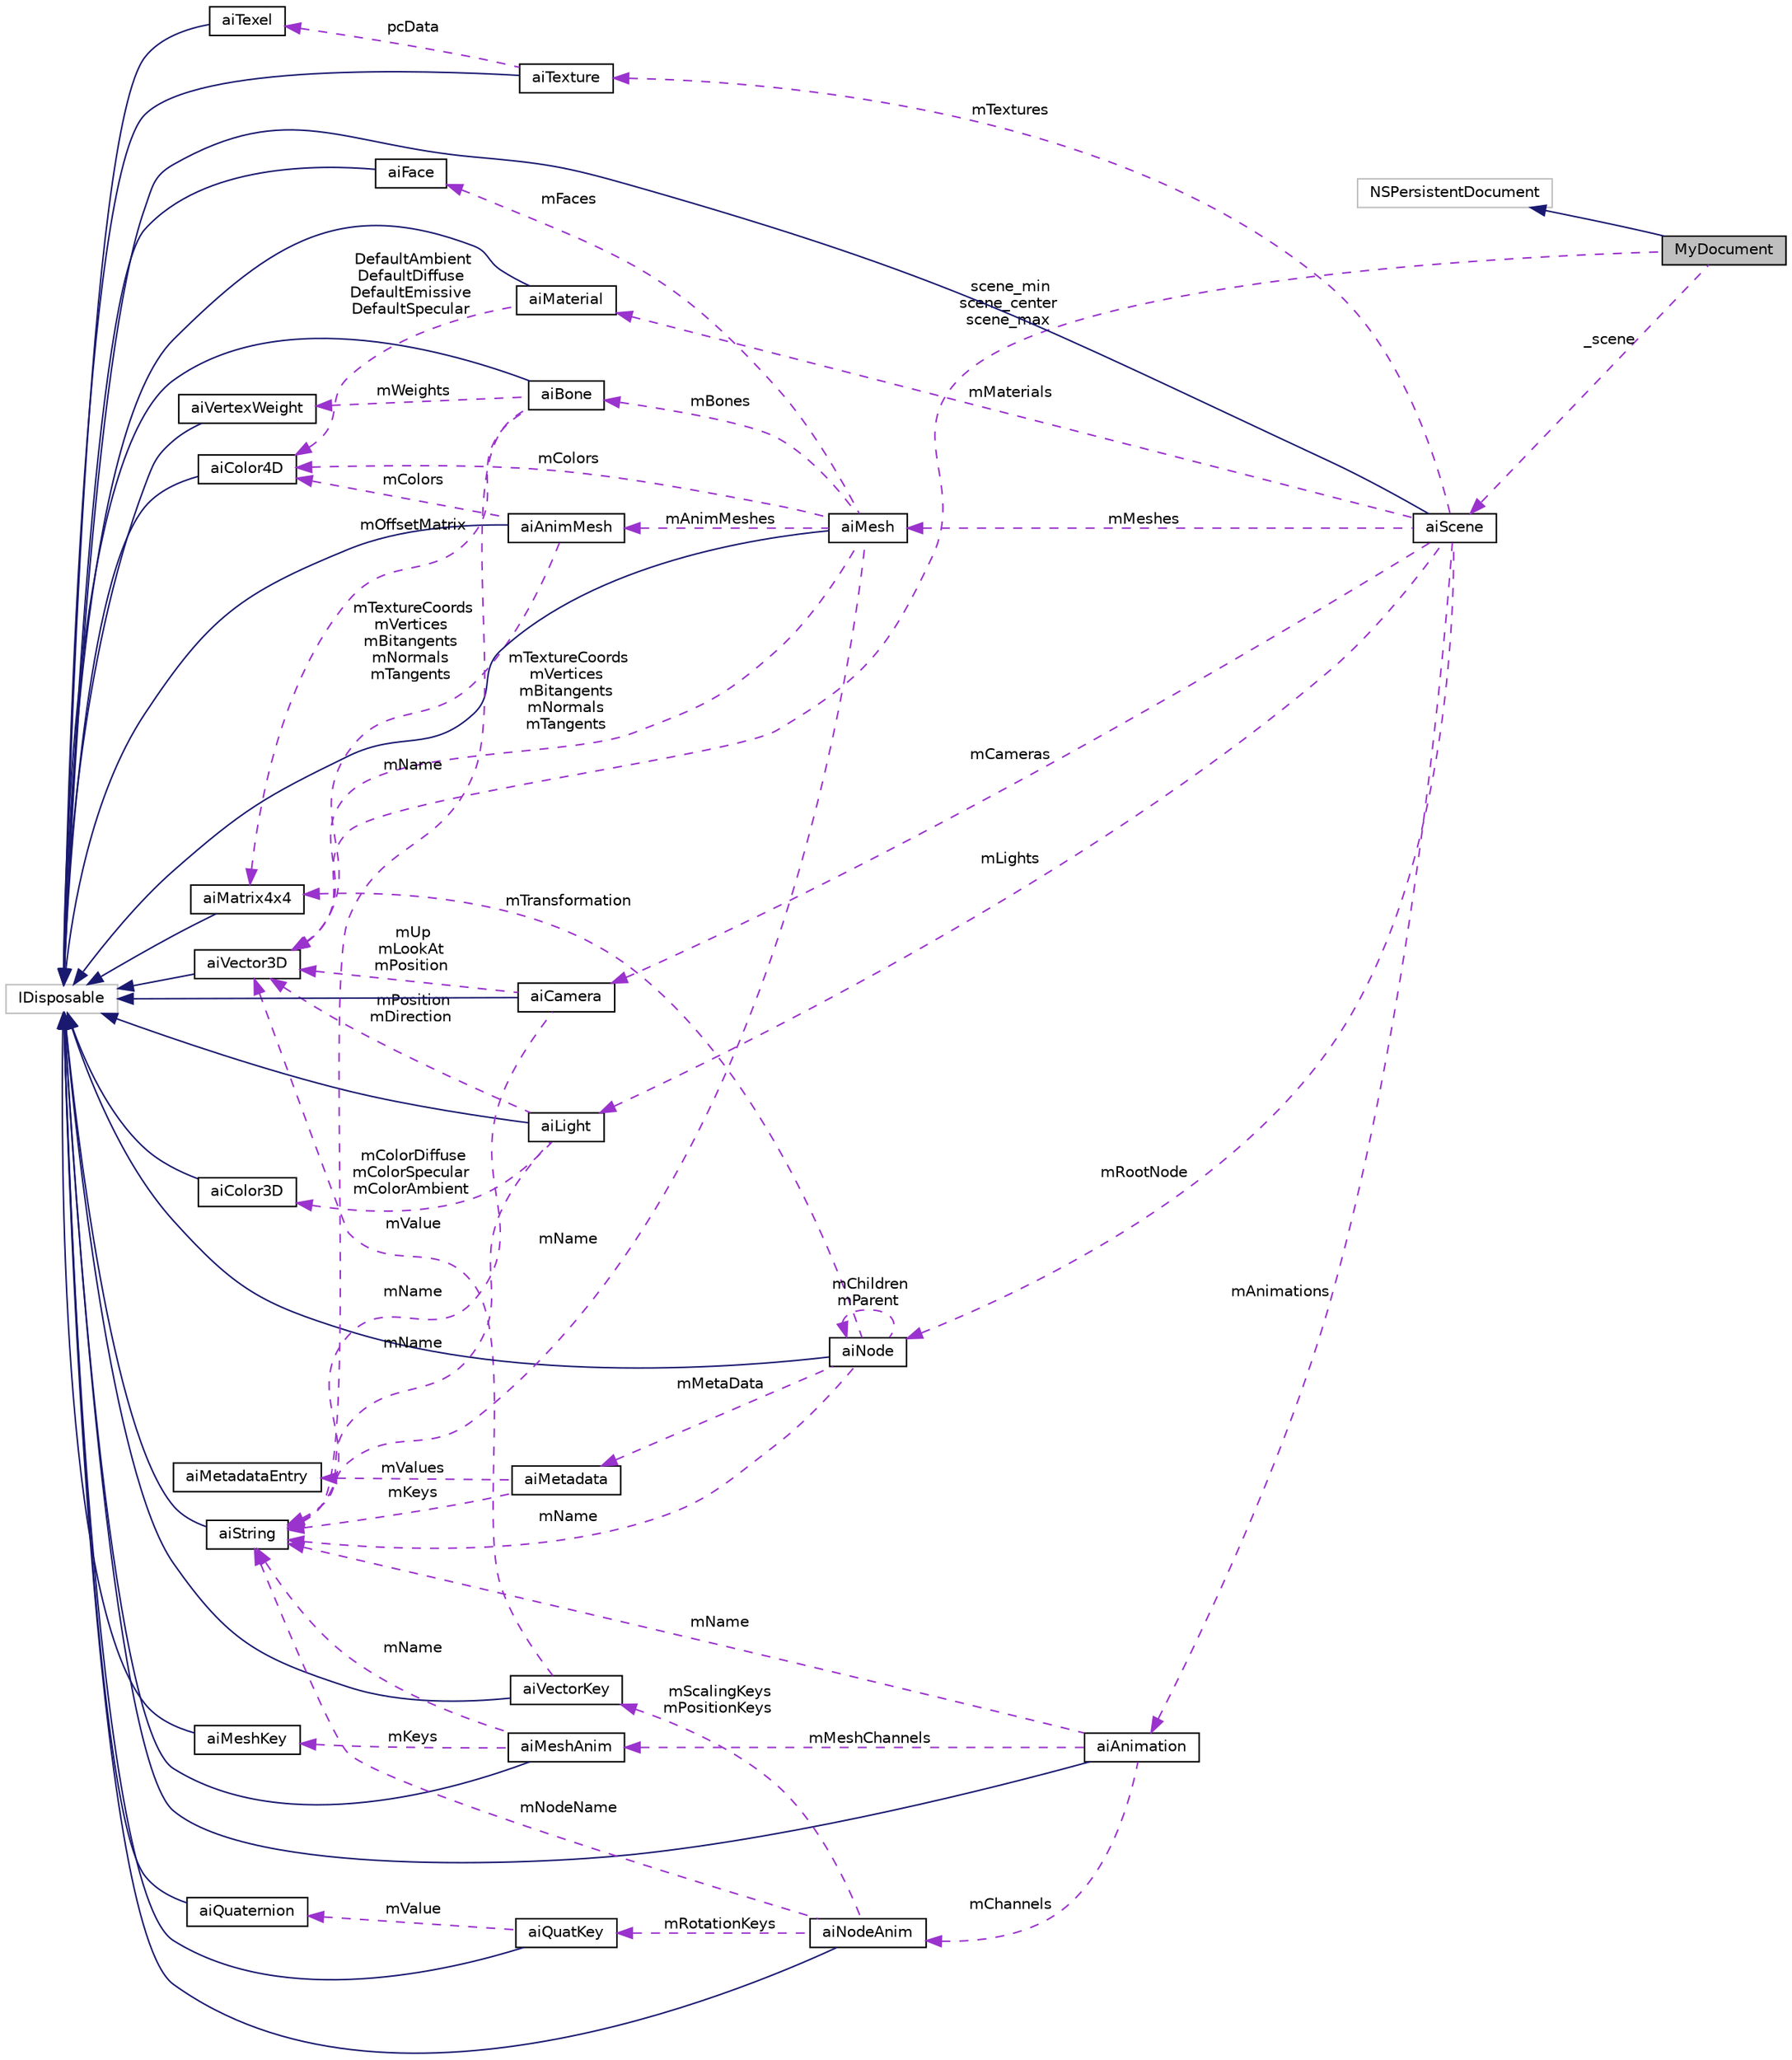 digraph "MyDocument"
{
  edge [fontname="Helvetica",fontsize="10",labelfontname="Helvetica",labelfontsize="10"];
  node [fontname="Helvetica",fontsize="10",shape=record];
  rankdir="LR";
  Node1 [label="MyDocument",height=0.2,width=0.4,color="black", fillcolor="grey75", style="filled", fontcolor="black"];
  Node2 -> Node1 [dir="back",color="midnightblue",fontsize="10",style="solid",fontname="Helvetica"];
  Node2 [label="NSPersistentDocument",height=0.2,width=0.4,color="grey75", fillcolor="white", style="filled"];
  Node3 -> Node1 [dir="back",color="darkorchid3",fontsize="10",style="dashed",label=" scene_min\nscene_center\nscene_max" ,fontname="Helvetica"];
  Node3 [label="aiVector3D",height=0.2,width=0.4,color="black", fillcolor="white", style="filled",URL="$structai_vector3_d.html"];
  Node4 -> Node3 [dir="back",color="midnightblue",fontsize="10",style="solid",fontname="Helvetica"];
  Node4 [label="IDisposable",height=0.2,width=0.4,color="grey75", fillcolor="white", style="filled"];
  Node5 -> Node1 [dir="back",color="darkorchid3",fontsize="10",style="dashed",label=" _scene" ,fontname="Helvetica"];
  Node5 [label="aiScene",height=0.2,width=0.4,color="black", fillcolor="white", style="filled",URL="$structai_scene.html"];
  Node4 -> Node5 [dir="back",color="midnightblue",fontsize="10",style="solid",fontname="Helvetica"];
  Node6 -> Node5 [dir="back",color="darkorchid3",fontsize="10",style="dashed",label=" mMaterials" ,fontname="Helvetica"];
  Node6 [label="aiMaterial",height=0.2,width=0.4,color="black", fillcolor="white", style="filled",URL="$classai_material.html"];
  Node4 -> Node6 [dir="back",color="midnightblue",fontsize="10",style="solid",fontname="Helvetica"];
  Node7 -> Node6 [dir="back",color="darkorchid3",fontsize="10",style="dashed",label=" DefaultAmbient\nDefaultDiffuse\nDefaultEmissive\nDefaultSpecular" ,fontname="Helvetica"];
  Node7 [label="aiColor4D",height=0.2,width=0.4,color="black", fillcolor="white", style="filled",URL="$structai_color4_d.html"];
  Node4 -> Node7 [dir="back",color="midnightblue",fontsize="10",style="solid",fontname="Helvetica"];
  Node8 -> Node5 [dir="back",color="darkorchid3",fontsize="10",style="dashed",label=" mMeshes" ,fontname="Helvetica"];
  Node8 [label="aiMesh",height=0.2,width=0.4,color="black", fillcolor="white", style="filled",URL="$structai_mesh.html",tooltip="A mesh represents a geometry or model with a single material. "];
  Node4 -> Node8 [dir="back",color="midnightblue",fontsize="10",style="solid",fontname="Helvetica"];
  Node9 -> Node8 [dir="back",color="darkorchid3",fontsize="10",style="dashed",label=" mAnimMeshes" ,fontname="Helvetica"];
  Node9 [label="aiAnimMesh",height=0.2,width=0.4,color="black", fillcolor="white", style="filled",URL="$structai_anim_mesh.html",tooltip="NOT CURRENTLY IN USE. An AnimMesh is an attachment to an aiMesh stores per-vertex animations for a pa..."];
  Node4 -> Node9 [dir="back",color="midnightblue",fontsize="10",style="solid",fontname="Helvetica"];
  Node3 -> Node9 [dir="back",color="darkorchid3",fontsize="10",style="dashed",label=" mTextureCoords\nmVertices\nmBitangents\nmNormals\nmTangents" ,fontname="Helvetica"];
  Node7 -> Node9 [dir="back",color="darkorchid3",fontsize="10",style="dashed",label=" mColors" ,fontname="Helvetica"];
  Node3 -> Node8 [dir="back",color="darkorchid3",fontsize="10",style="dashed",label=" mTextureCoords\nmVertices\nmBitangents\nmNormals\nmTangents" ,fontname="Helvetica"];
  Node10 -> Node8 [dir="back",color="darkorchid3",fontsize="10",style="dashed",label=" mFaces" ,fontname="Helvetica"];
  Node10 [label="aiFace",height=0.2,width=0.4,color="black", fillcolor="white", style="filled",URL="$structai_face.html",tooltip="A single face in a mesh, referring to multiple vertices. "];
  Node4 -> Node10 [dir="back",color="midnightblue",fontsize="10",style="solid",fontname="Helvetica"];
  Node11 -> Node8 [dir="back",color="darkorchid3",fontsize="10",style="dashed",label=" mName" ,fontname="Helvetica"];
  Node11 [label="aiString",height=0.2,width=0.4,color="black", fillcolor="white", style="filled",URL="$structai_string.html"];
  Node4 -> Node11 [dir="back",color="midnightblue",fontsize="10",style="solid",fontname="Helvetica"];
  Node7 -> Node8 [dir="back",color="darkorchid3",fontsize="10",style="dashed",label=" mColors" ,fontname="Helvetica"];
  Node12 -> Node8 [dir="back",color="darkorchid3",fontsize="10",style="dashed",label=" mBones" ,fontname="Helvetica"];
  Node12 [label="aiBone",height=0.2,width=0.4,color="black", fillcolor="white", style="filled",URL="$structai_bone.html",tooltip="A single bone of a mesh. "];
  Node4 -> Node12 [dir="back",color="midnightblue",fontsize="10",style="solid",fontname="Helvetica"];
  Node13 -> Node12 [dir="back",color="darkorchid3",fontsize="10",style="dashed",label=" mWeights" ,fontname="Helvetica"];
  Node13 [label="aiVertexWeight",height=0.2,width=0.4,color="black", fillcolor="white", style="filled",URL="$structai_vertex_weight.html",tooltip="A single influence of a bone on a vertex. "];
  Node4 -> Node13 [dir="back",color="midnightblue",fontsize="10",style="solid",fontname="Helvetica"];
  Node11 -> Node12 [dir="back",color="darkorchid3",fontsize="10",style="dashed",label=" mName" ,fontname="Helvetica"];
  Node14 -> Node12 [dir="back",color="darkorchid3",fontsize="10",style="dashed",label=" mOffsetMatrix" ,fontname="Helvetica"];
  Node14 [label="aiMatrix4x4",height=0.2,width=0.4,color="black", fillcolor="white", style="filled",URL="$structai_matrix4x4.html"];
  Node4 -> Node14 [dir="back",color="midnightblue",fontsize="10",style="solid",fontname="Helvetica"];
  Node15 -> Node5 [dir="back",color="darkorchid3",fontsize="10",style="dashed",label=" mCameras" ,fontname="Helvetica"];
  Node15 [label="aiCamera",height=0.2,width=0.4,color="black", fillcolor="white", style="filled",URL="$structai_camera.html"];
  Node4 -> Node15 [dir="back",color="midnightblue",fontsize="10",style="solid",fontname="Helvetica"];
  Node3 -> Node15 [dir="back",color="darkorchid3",fontsize="10",style="dashed",label=" mUp\nmLookAt\nmPosition" ,fontname="Helvetica"];
  Node11 -> Node15 [dir="back",color="darkorchid3",fontsize="10",style="dashed",label=" mName" ,fontname="Helvetica"];
  Node16 -> Node5 [dir="back",color="darkorchid3",fontsize="10",style="dashed",label=" mLights" ,fontname="Helvetica"];
  Node16 [label="aiLight",height=0.2,width=0.4,color="black", fillcolor="white", style="filled",URL="$structai_light.html"];
  Node4 -> Node16 [dir="back",color="midnightblue",fontsize="10",style="solid",fontname="Helvetica"];
  Node3 -> Node16 [dir="back",color="darkorchid3",fontsize="10",style="dashed",label=" mPosition\nmDirection" ,fontname="Helvetica"];
  Node17 -> Node16 [dir="back",color="darkorchid3",fontsize="10",style="dashed",label=" mColorDiffuse\nmColorSpecular\nmColorAmbient" ,fontname="Helvetica"];
  Node17 [label="aiColor3D",height=0.2,width=0.4,color="black", fillcolor="white", style="filled",URL="$structai_color3_d.html"];
  Node4 -> Node17 [dir="back",color="midnightblue",fontsize="10",style="solid",fontname="Helvetica"];
  Node11 -> Node16 [dir="back",color="darkorchid3",fontsize="10",style="dashed",label=" mName" ,fontname="Helvetica"];
  Node18 -> Node5 [dir="back",color="darkorchid3",fontsize="10",style="dashed",label=" mAnimations" ,fontname="Helvetica"];
  Node18 [label="aiAnimation",height=0.2,width=0.4,color="black", fillcolor="white", style="filled",URL="$structai_animation.html"];
  Node4 -> Node18 [dir="back",color="midnightblue",fontsize="10",style="solid",fontname="Helvetica"];
  Node11 -> Node18 [dir="back",color="darkorchid3",fontsize="10",style="dashed",label=" mName" ,fontname="Helvetica"];
  Node19 -> Node18 [dir="back",color="darkorchid3",fontsize="10",style="dashed",label=" mChannels" ,fontname="Helvetica"];
  Node19 [label="aiNodeAnim",height=0.2,width=0.4,color="black", fillcolor="white", style="filled",URL="$structai_node_anim.html"];
  Node4 -> Node19 [dir="back",color="midnightblue",fontsize="10",style="solid",fontname="Helvetica"];
  Node20 -> Node19 [dir="back",color="darkorchid3",fontsize="10",style="dashed",label=" mRotationKeys" ,fontname="Helvetica"];
  Node20 [label="aiQuatKey",height=0.2,width=0.4,color="black", fillcolor="white", style="filled",URL="$structai_quat_key.html"];
  Node4 -> Node20 [dir="back",color="midnightblue",fontsize="10",style="solid",fontname="Helvetica"];
  Node21 -> Node20 [dir="back",color="darkorchid3",fontsize="10",style="dashed",label=" mValue" ,fontname="Helvetica"];
  Node21 [label="aiQuaternion",height=0.2,width=0.4,color="black", fillcolor="white", style="filled",URL="$structai_quaternion.html"];
  Node4 -> Node21 [dir="back",color="midnightblue",fontsize="10",style="solid",fontname="Helvetica"];
  Node22 -> Node19 [dir="back",color="darkorchid3",fontsize="10",style="dashed",label=" mScalingKeys\nmPositionKeys" ,fontname="Helvetica"];
  Node22 [label="aiVectorKey",height=0.2,width=0.4,color="black", fillcolor="white", style="filled",URL="$structai_vector_key.html"];
  Node4 -> Node22 [dir="back",color="midnightblue",fontsize="10",style="solid",fontname="Helvetica"];
  Node3 -> Node22 [dir="back",color="darkorchid3",fontsize="10",style="dashed",label=" mValue" ,fontname="Helvetica"];
  Node11 -> Node19 [dir="back",color="darkorchid3",fontsize="10",style="dashed",label=" mNodeName" ,fontname="Helvetica"];
  Node23 -> Node18 [dir="back",color="darkorchid3",fontsize="10",style="dashed",label=" mMeshChannels" ,fontname="Helvetica"];
  Node23 [label="aiMeshAnim",height=0.2,width=0.4,color="black", fillcolor="white", style="filled",URL="$structai_mesh_anim.html"];
  Node4 -> Node23 [dir="back",color="midnightblue",fontsize="10",style="solid",fontname="Helvetica"];
  Node24 -> Node23 [dir="back",color="darkorchid3",fontsize="10",style="dashed",label=" mKeys" ,fontname="Helvetica"];
  Node24 [label="aiMeshKey",height=0.2,width=0.4,color="black", fillcolor="white", style="filled",URL="$structai_mesh_key.html"];
  Node4 -> Node24 [dir="back",color="midnightblue",fontsize="10",style="solid",fontname="Helvetica"];
  Node11 -> Node23 [dir="back",color="darkorchid3",fontsize="10",style="dashed",label=" mName" ,fontname="Helvetica"];
  Node25 -> Node5 [dir="back",color="darkorchid3",fontsize="10",style="dashed",label=" mRootNode" ,fontname="Helvetica"];
  Node25 [label="aiNode",height=0.2,width=0.4,color="black", fillcolor="white", style="filled",URL="$structai_node.html"];
  Node4 -> Node25 [dir="back",color="midnightblue",fontsize="10",style="solid",fontname="Helvetica"];
  Node11 -> Node25 [dir="back",color="darkorchid3",fontsize="10",style="dashed",label=" mName" ,fontname="Helvetica"];
  Node26 -> Node25 [dir="back",color="darkorchid3",fontsize="10",style="dashed",label=" mMetaData" ,fontname="Helvetica"];
  Node26 [label="aiMetadata",height=0.2,width=0.4,color="black", fillcolor="white", style="filled",URL="$structai_metadata.html"];
  Node11 -> Node26 [dir="back",color="darkorchid3",fontsize="10",style="dashed",label=" mKeys" ,fontname="Helvetica"];
  Node27 -> Node26 [dir="back",color="darkorchid3",fontsize="10",style="dashed",label=" mValues" ,fontname="Helvetica"];
  Node27 [label="aiMetadataEntry",height=0.2,width=0.4,color="black", fillcolor="white", style="filled",URL="$structai_metadata_entry.html"];
  Node14 -> Node25 [dir="back",color="darkorchid3",fontsize="10",style="dashed",label=" mTransformation" ,fontname="Helvetica"];
  Node25 -> Node25 [dir="back",color="darkorchid3",fontsize="10",style="dashed",label=" mChildren\nmParent" ,fontname="Helvetica"];
  Node28 -> Node5 [dir="back",color="darkorchid3",fontsize="10",style="dashed",label=" mTextures" ,fontname="Helvetica"];
  Node28 [label="aiTexture",height=0.2,width=0.4,color="black", fillcolor="white", style="filled",URL="$structai_texture.html"];
  Node4 -> Node28 [dir="back",color="midnightblue",fontsize="10",style="solid",fontname="Helvetica"];
  Node29 -> Node28 [dir="back",color="darkorchid3",fontsize="10",style="dashed",label=" pcData" ,fontname="Helvetica"];
  Node29 [label="aiTexel",height=0.2,width=0.4,color="black", fillcolor="white", style="filled",URL="$structai_texel.html",tooltip="Helper structure to represent a texel in a ARGB8888 format. "];
  Node4 -> Node29 [dir="back",color="midnightblue",fontsize="10",style="solid",fontname="Helvetica"];
}
